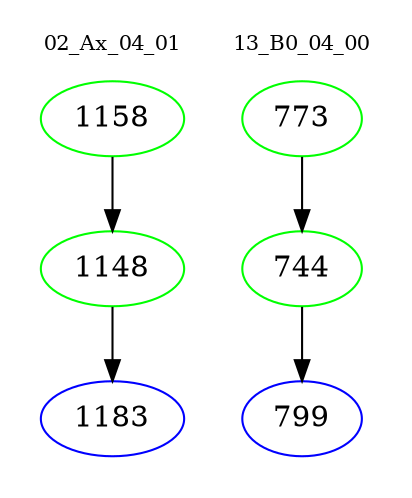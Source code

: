digraph{
subgraph cluster_0 {
color = white
label = "02_Ax_04_01";
fontsize=10;
T0_1158 [label="1158", color="green"]
T0_1158 -> T0_1148 [color="black"]
T0_1148 [label="1148", color="green"]
T0_1148 -> T0_1183 [color="black"]
T0_1183 [label="1183", color="blue"]
}
subgraph cluster_1 {
color = white
label = "13_B0_04_00";
fontsize=10;
T1_773 [label="773", color="green"]
T1_773 -> T1_744 [color="black"]
T1_744 [label="744", color="green"]
T1_744 -> T1_799 [color="black"]
T1_799 [label="799", color="blue"]
}
}
